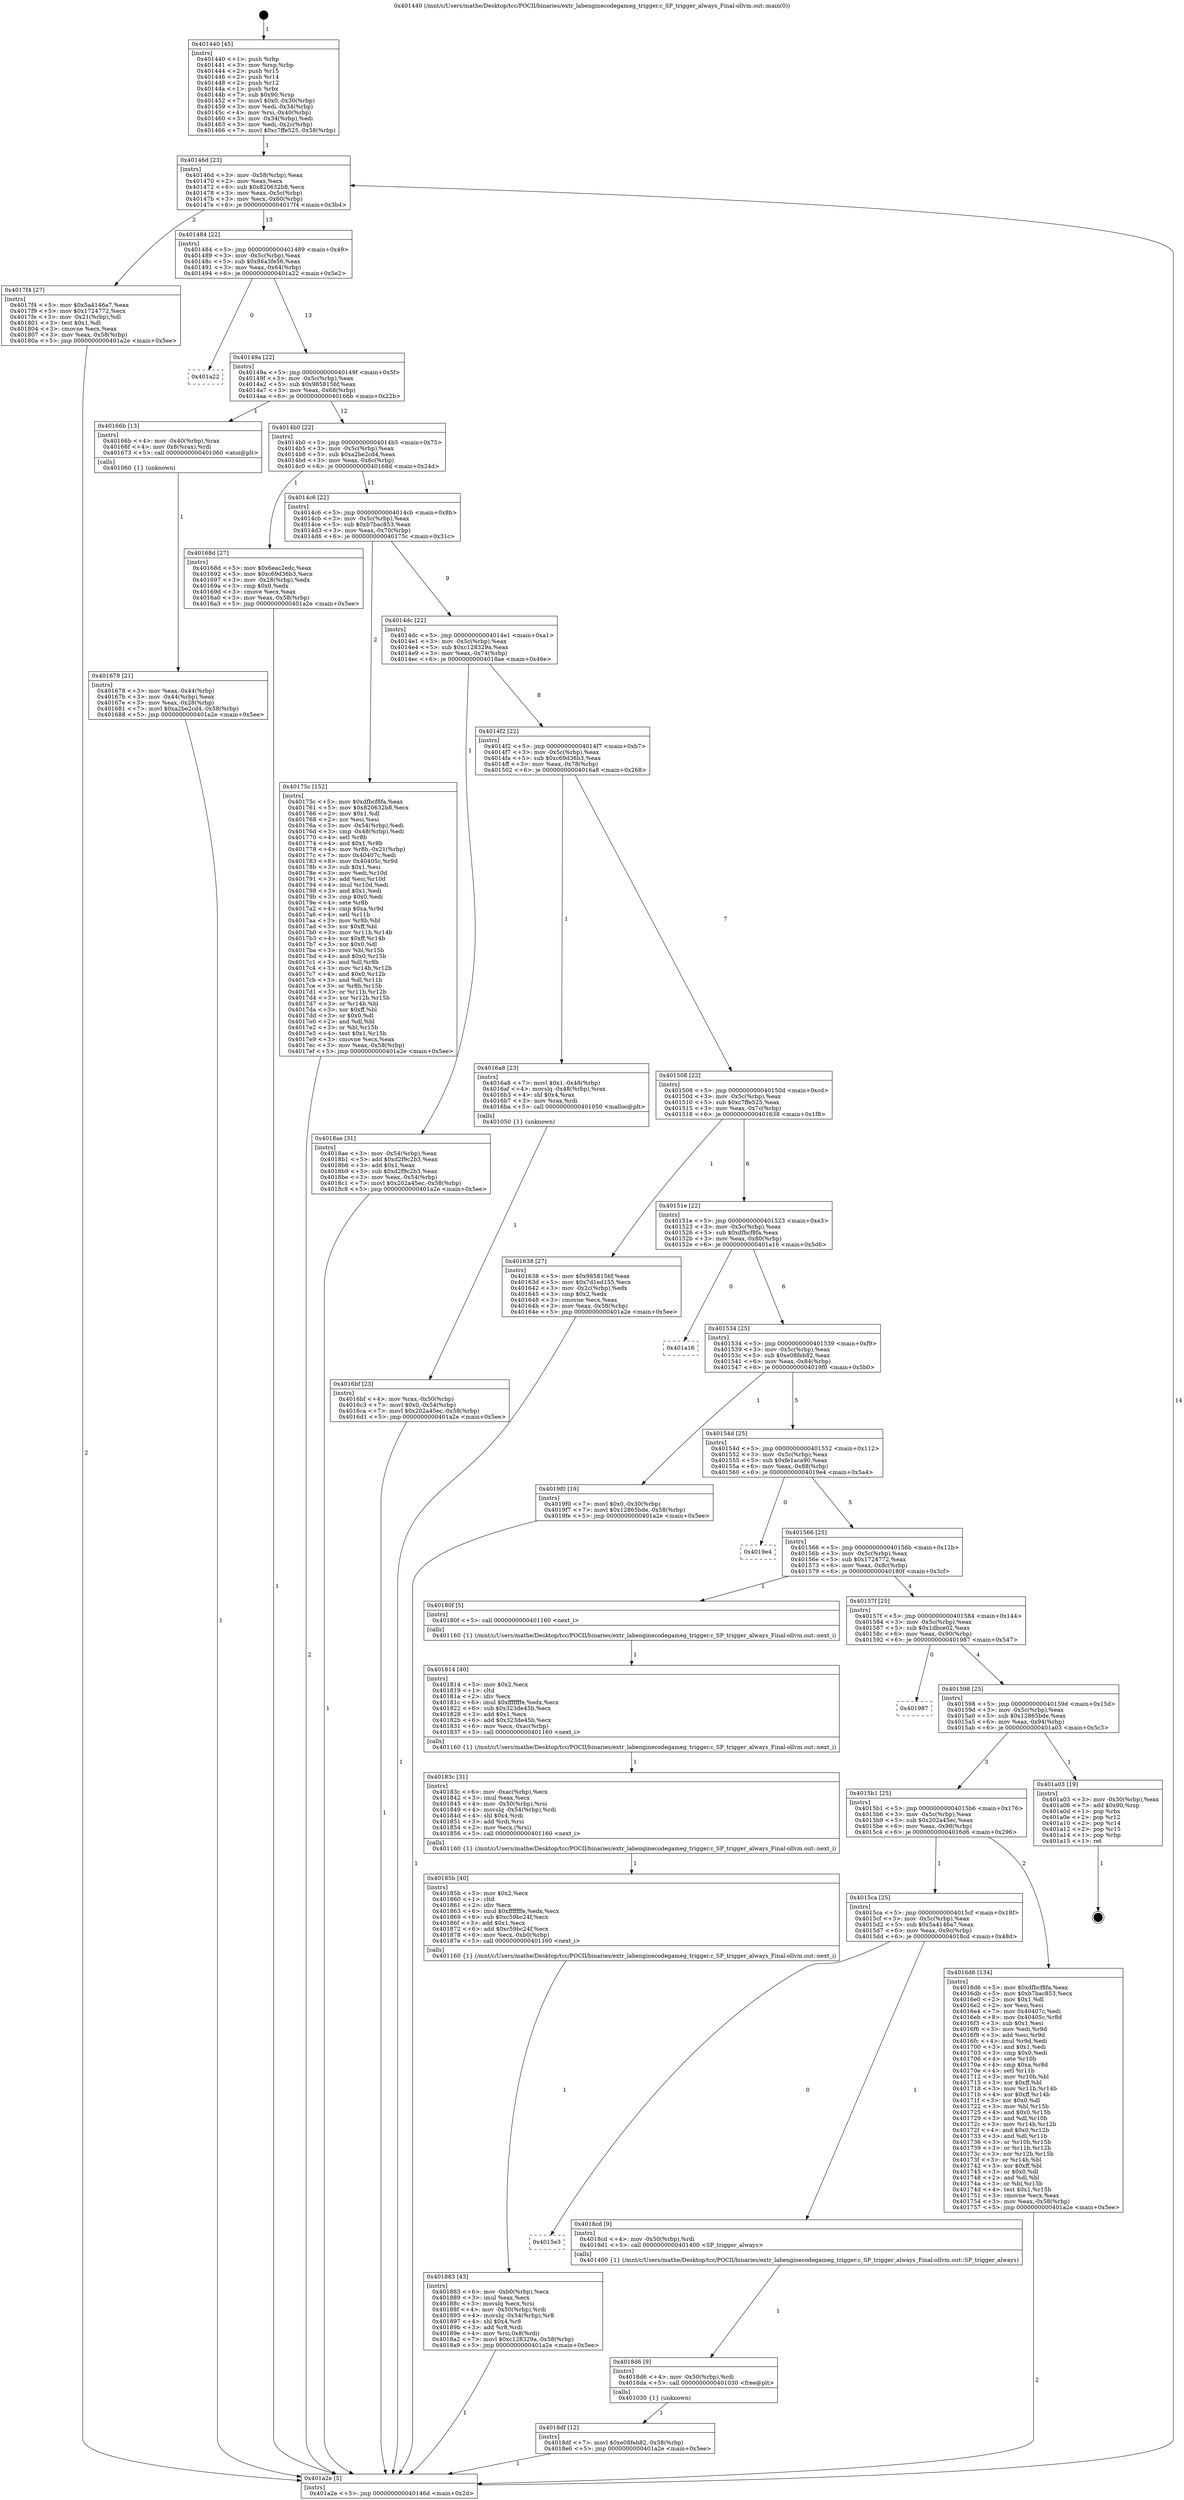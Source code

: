 digraph "0x401440" {
  label = "0x401440 (/mnt/c/Users/mathe/Desktop/tcc/POCII/binaries/extr_labenginecodegameg_trigger.c_SP_trigger_always_Final-ollvm.out::main(0))"
  labelloc = "t"
  node[shape=record]

  Entry [label="",width=0.3,height=0.3,shape=circle,fillcolor=black,style=filled]
  "0x40146d" [label="{
     0x40146d [23]\l
     | [instrs]\l
     &nbsp;&nbsp;0x40146d \<+3\>: mov -0x58(%rbp),%eax\l
     &nbsp;&nbsp;0x401470 \<+2\>: mov %eax,%ecx\l
     &nbsp;&nbsp;0x401472 \<+6\>: sub $0x820632b8,%ecx\l
     &nbsp;&nbsp;0x401478 \<+3\>: mov %eax,-0x5c(%rbp)\l
     &nbsp;&nbsp;0x40147b \<+3\>: mov %ecx,-0x60(%rbp)\l
     &nbsp;&nbsp;0x40147e \<+6\>: je 00000000004017f4 \<main+0x3b4\>\l
  }"]
  "0x4017f4" [label="{
     0x4017f4 [27]\l
     | [instrs]\l
     &nbsp;&nbsp;0x4017f4 \<+5\>: mov $0x5a4146a7,%eax\l
     &nbsp;&nbsp;0x4017f9 \<+5\>: mov $0x1724772,%ecx\l
     &nbsp;&nbsp;0x4017fe \<+3\>: mov -0x21(%rbp),%dl\l
     &nbsp;&nbsp;0x401801 \<+3\>: test $0x1,%dl\l
     &nbsp;&nbsp;0x401804 \<+3\>: cmovne %ecx,%eax\l
     &nbsp;&nbsp;0x401807 \<+3\>: mov %eax,-0x58(%rbp)\l
     &nbsp;&nbsp;0x40180a \<+5\>: jmp 0000000000401a2e \<main+0x5ee\>\l
  }"]
  "0x401484" [label="{
     0x401484 [22]\l
     | [instrs]\l
     &nbsp;&nbsp;0x401484 \<+5\>: jmp 0000000000401489 \<main+0x49\>\l
     &nbsp;&nbsp;0x401489 \<+3\>: mov -0x5c(%rbp),%eax\l
     &nbsp;&nbsp;0x40148c \<+5\>: sub $0x86a3fe56,%eax\l
     &nbsp;&nbsp;0x401491 \<+3\>: mov %eax,-0x64(%rbp)\l
     &nbsp;&nbsp;0x401494 \<+6\>: je 0000000000401a22 \<main+0x5e2\>\l
  }"]
  Exit [label="",width=0.3,height=0.3,shape=circle,fillcolor=black,style=filled,peripheries=2]
  "0x401a22" [label="{
     0x401a22\l
  }", style=dashed]
  "0x40149a" [label="{
     0x40149a [22]\l
     | [instrs]\l
     &nbsp;&nbsp;0x40149a \<+5\>: jmp 000000000040149f \<main+0x5f\>\l
     &nbsp;&nbsp;0x40149f \<+3\>: mov -0x5c(%rbp),%eax\l
     &nbsp;&nbsp;0x4014a2 \<+5\>: sub $0x9858156f,%eax\l
     &nbsp;&nbsp;0x4014a7 \<+3\>: mov %eax,-0x68(%rbp)\l
     &nbsp;&nbsp;0x4014aa \<+6\>: je 000000000040166b \<main+0x22b\>\l
  }"]
  "0x4018df" [label="{
     0x4018df [12]\l
     | [instrs]\l
     &nbsp;&nbsp;0x4018df \<+7\>: movl $0xe08feb82,-0x58(%rbp)\l
     &nbsp;&nbsp;0x4018e6 \<+5\>: jmp 0000000000401a2e \<main+0x5ee\>\l
  }"]
  "0x40166b" [label="{
     0x40166b [13]\l
     | [instrs]\l
     &nbsp;&nbsp;0x40166b \<+4\>: mov -0x40(%rbp),%rax\l
     &nbsp;&nbsp;0x40166f \<+4\>: mov 0x8(%rax),%rdi\l
     &nbsp;&nbsp;0x401673 \<+5\>: call 0000000000401060 \<atoi@plt\>\l
     | [calls]\l
     &nbsp;&nbsp;0x401060 \{1\} (unknown)\l
  }"]
  "0x4014b0" [label="{
     0x4014b0 [22]\l
     | [instrs]\l
     &nbsp;&nbsp;0x4014b0 \<+5\>: jmp 00000000004014b5 \<main+0x75\>\l
     &nbsp;&nbsp;0x4014b5 \<+3\>: mov -0x5c(%rbp),%eax\l
     &nbsp;&nbsp;0x4014b8 \<+5\>: sub $0xa2be2cd4,%eax\l
     &nbsp;&nbsp;0x4014bd \<+3\>: mov %eax,-0x6c(%rbp)\l
     &nbsp;&nbsp;0x4014c0 \<+6\>: je 000000000040168d \<main+0x24d\>\l
  }"]
  "0x4018d6" [label="{
     0x4018d6 [9]\l
     | [instrs]\l
     &nbsp;&nbsp;0x4018d6 \<+4\>: mov -0x50(%rbp),%rdi\l
     &nbsp;&nbsp;0x4018da \<+5\>: call 0000000000401030 \<free@plt\>\l
     | [calls]\l
     &nbsp;&nbsp;0x401030 \{1\} (unknown)\l
  }"]
  "0x40168d" [label="{
     0x40168d [27]\l
     | [instrs]\l
     &nbsp;&nbsp;0x40168d \<+5\>: mov $0x6eac2edc,%eax\l
     &nbsp;&nbsp;0x401692 \<+5\>: mov $0xc69d36b3,%ecx\l
     &nbsp;&nbsp;0x401697 \<+3\>: mov -0x28(%rbp),%edx\l
     &nbsp;&nbsp;0x40169a \<+3\>: cmp $0x0,%edx\l
     &nbsp;&nbsp;0x40169d \<+3\>: cmove %ecx,%eax\l
     &nbsp;&nbsp;0x4016a0 \<+3\>: mov %eax,-0x58(%rbp)\l
     &nbsp;&nbsp;0x4016a3 \<+5\>: jmp 0000000000401a2e \<main+0x5ee\>\l
  }"]
  "0x4014c6" [label="{
     0x4014c6 [22]\l
     | [instrs]\l
     &nbsp;&nbsp;0x4014c6 \<+5\>: jmp 00000000004014cb \<main+0x8b\>\l
     &nbsp;&nbsp;0x4014cb \<+3\>: mov -0x5c(%rbp),%eax\l
     &nbsp;&nbsp;0x4014ce \<+5\>: sub $0xb7bac853,%eax\l
     &nbsp;&nbsp;0x4014d3 \<+3\>: mov %eax,-0x70(%rbp)\l
     &nbsp;&nbsp;0x4014d6 \<+6\>: je 000000000040175c \<main+0x31c\>\l
  }"]
  "0x4015e3" [label="{
     0x4015e3\l
  }", style=dashed]
  "0x40175c" [label="{
     0x40175c [152]\l
     | [instrs]\l
     &nbsp;&nbsp;0x40175c \<+5\>: mov $0xdfbcf8fa,%eax\l
     &nbsp;&nbsp;0x401761 \<+5\>: mov $0x820632b8,%ecx\l
     &nbsp;&nbsp;0x401766 \<+2\>: mov $0x1,%dl\l
     &nbsp;&nbsp;0x401768 \<+2\>: xor %esi,%esi\l
     &nbsp;&nbsp;0x40176a \<+3\>: mov -0x54(%rbp),%edi\l
     &nbsp;&nbsp;0x40176d \<+3\>: cmp -0x48(%rbp),%edi\l
     &nbsp;&nbsp;0x401770 \<+4\>: setl %r8b\l
     &nbsp;&nbsp;0x401774 \<+4\>: and $0x1,%r8b\l
     &nbsp;&nbsp;0x401778 \<+4\>: mov %r8b,-0x21(%rbp)\l
     &nbsp;&nbsp;0x40177c \<+7\>: mov 0x40407c,%edi\l
     &nbsp;&nbsp;0x401783 \<+8\>: mov 0x40405c,%r9d\l
     &nbsp;&nbsp;0x40178b \<+3\>: sub $0x1,%esi\l
     &nbsp;&nbsp;0x40178e \<+3\>: mov %edi,%r10d\l
     &nbsp;&nbsp;0x401791 \<+3\>: add %esi,%r10d\l
     &nbsp;&nbsp;0x401794 \<+4\>: imul %r10d,%edi\l
     &nbsp;&nbsp;0x401798 \<+3\>: and $0x1,%edi\l
     &nbsp;&nbsp;0x40179b \<+3\>: cmp $0x0,%edi\l
     &nbsp;&nbsp;0x40179e \<+4\>: sete %r8b\l
     &nbsp;&nbsp;0x4017a2 \<+4\>: cmp $0xa,%r9d\l
     &nbsp;&nbsp;0x4017a6 \<+4\>: setl %r11b\l
     &nbsp;&nbsp;0x4017aa \<+3\>: mov %r8b,%bl\l
     &nbsp;&nbsp;0x4017ad \<+3\>: xor $0xff,%bl\l
     &nbsp;&nbsp;0x4017b0 \<+3\>: mov %r11b,%r14b\l
     &nbsp;&nbsp;0x4017b3 \<+4\>: xor $0xff,%r14b\l
     &nbsp;&nbsp;0x4017b7 \<+3\>: xor $0x0,%dl\l
     &nbsp;&nbsp;0x4017ba \<+3\>: mov %bl,%r15b\l
     &nbsp;&nbsp;0x4017bd \<+4\>: and $0x0,%r15b\l
     &nbsp;&nbsp;0x4017c1 \<+3\>: and %dl,%r8b\l
     &nbsp;&nbsp;0x4017c4 \<+3\>: mov %r14b,%r12b\l
     &nbsp;&nbsp;0x4017c7 \<+4\>: and $0x0,%r12b\l
     &nbsp;&nbsp;0x4017cb \<+3\>: and %dl,%r11b\l
     &nbsp;&nbsp;0x4017ce \<+3\>: or %r8b,%r15b\l
     &nbsp;&nbsp;0x4017d1 \<+3\>: or %r11b,%r12b\l
     &nbsp;&nbsp;0x4017d4 \<+3\>: xor %r12b,%r15b\l
     &nbsp;&nbsp;0x4017d7 \<+3\>: or %r14b,%bl\l
     &nbsp;&nbsp;0x4017da \<+3\>: xor $0xff,%bl\l
     &nbsp;&nbsp;0x4017dd \<+3\>: or $0x0,%dl\l
     &nbsp;&nbsp;0x4017e0 \<+2\>: and %dl,%bl\l
     &nbsp;&nbsp;0x4017e2 \<+3\>: or %bl,%r15b\l
     &nbsp;&nbsp;0x4017e5 \<+4\>: test $0x1,%r15b\l
     &nbsp;&nbsp;0x4017e9 \<+3\>: cmovne %ecx,%eax\l
     &nbsp;&nbsp;0x4017ec \<+3\>: mov %eax,-0x58(%rbp)\l
     &nbsp;&nbsp;0x4017ef \<+5\>: jmp 0000000000401a2e \<main+0x5ee\>\l
  }"]
  "0x4014dc" [label="{
     0x4014dc [22]\l
     | [instrs]\l
     &nbsp;&nbsp;0x4014dc \<+5\>: jmp 00000000004014e1 \<main+0xa1\>\l
     &nbsp;&nbsp;0x4014e1 \<+3\>: mov -0x5c(%rbp),%eax\l
     &nbsp;&nbsp;0x4014e4 \<+5\>: sub $0xc128329a,%eax\l
     &nbsp;&nbsp;0x4014e9 \<+3\>: mov %eax,-0x74(%rbp)\l
     &nbsp;&nbsp;0x4014ec \<+6\>: je 00000000004018ae \<main+0x46e\>\l
  }"]
  "0x4018cd" [label="{
     0x4018cd [9]\l
     | [instrs]\l
     &nbsp;&nbsp;0x4018cd \<+4\>: mov -0x50(%rbp),%rdi\l
     &nbsp;&nbsp;0x4018d1 \<+5\>: call 0000000000401400 \<SP_trigger_always\>\l
     | [calls]\l
     &nbsp;&nbsp;0x401400 \{1\} (/mnt/c/Users/mathe/Desktop/tcc/POCII/binaries/extr_labenginecodegameg_trigger.c_SP_trigger_always_Final-ollvm.out::SP_trigger_always)\l
  }"]
  "0x4018ae" [label="{
     0x4018ae [31]\l
     | [instrs]\l
     &nbsp;&nbsp;0x4018ae \<+3\>: mov -0x54(%rbp),%eax\l
     &nbsp;&nbsp;0x4018b1 \<+5\>: add $0xd2f9c2b3,%eax\l
     &nbsp;&nbsp;0x4018b6 \<+3\>: add $0x1,%eax\l
     &nbsp;&nbsp;0x4018b9 \<+5\>: sub $0xd2f9c2b3,%eax\l
     &nbsp;&nbsp;0x4018be \<+3\>: mov %eax,-0x54(%rbp)\l
     &nbsp;&nbsp;0x4018c1 \<+7\>: movl $0x202a45ec,-0x58(%rbp)\l
     &nbsp;&nbsp;0x4018c8 \<+5\>: jmp 0000000000401a2e \<main+0x5ee\>\l
  }"]
  "0x4014f2" [label="{
     0x4014f2 [22]\l
     | [instrs]\l
     &nbsp;&nbsp;0x4014f2 \<+5\>: jmp 00000000004014f7 \<main+0xb7\>\l
     &nbsp;&nbsp;0x4014f7 \<+3\>: mov -0x5c(%rbp),%eax\l
     &nbsp;&nbsp;0x4014fa \<+5\>: sub $0xc69d36b3,%eax\l
     &nbsp;&nbsp;0x4014ff \<+3\>: mov %eax,-0x78(%rbp)\l
     &nbsp;&nbsp;0x401502 \<+6\>: je 00000000004016a8 \<main+0x268\>\l
  }"]
  "0x401883" [label="{
     0x401883 [43]\l
     | [instrs]\l
     &nbsp;&nbsp;0x401883 \<+6\>: mov -0xb0(%rbp),%ecx\l
     &nbsp;&nbsp;0x401889 \<+3\>: imul %eax,%ecx\l
     &nbsp;&nbsp;0x40188c \<+3\>: movslq %ecx,%rsi\l
     &nbsp;&nbsp;0x40188f \<+4\>: mov -0x50(%rbp),%rdi\l
     &nbsp;&nbsp;0x401893 \<+4\>: movslq -0x54(%rbp),%r8\l
     &nbsp;&nbsp;0x401897 \<+4\>: shl $0x4,%r8\l
     &nbsp;&nbsp;0x40189b \<+3\>: add %r8,%rdi\l
     &nbsp;&nbsp;0x40189e \<+4\>: mov %rsi,0x8(%rdi)\l
     &nbsp;&nbsp;0x4018a2 \<+7\>: movl $0xc128329a,-0x58(%rbp)\l
     &nbsp;&nbsp;0x4018a9 \<+5\>: jmp 0000000000401a2e \<main+0x5ee\>\l
  }"]
  "0x4016a8" [label="{
     0x4016a8 [23]\l
     | [instrs]\l
     &nbsp;&nbsp;0x4016a8 \<+7\>: movl $0x1,-0x48(%rbp)\l
     &nbsp;&nbsp;0x4016af \<+4\>: movslq -0x48(%rbp),%rax\l
     &nbsp;&nbsp;0x4016b3 \<+4\>: shl $0x4,%rax\l
     &nbsp;&nbsp;0x4016b7 \<+3\>: mov %rax,%rdi\l
     &nbsp;&nbsp;0x4016ba \<+5\>: call 0000000000401050 \<malloc@plt\>\l
     | [calls]\l
     &nbsp;&nbsp;0x401050 \{1\} (unknown)\l
  }"]
  "0x401508" [label="{
     0x401508 [22]\l
     | [instrs]\l
     &nbsp;&nbsp;0x401508 \<+5\>: jmp 000000000040150d \<main+0xcd\>\l
     &nbsp;&nbsp;0x40150d \<+3\>: mov -0x5c(%rbp),%eax\l
     &nbsp;&nbsp;0x401510 \<+5\>: sub $0xc7ffe525,%eax\l
     &nbsp;&nbsp;0x401515 \<+3\>: mov %eax,-0x7c(%rbp)\l
     &nbsp;&nbsp;0x401518 \<+6\>: je 0000000000401638 \<main+0x1f8\>\l
  }"]
  "0x40185b" [label="{
     0x40185b [40]\l
     | [instrs]\l
     &nbsp;&nbsp;0x40185b \<+5\>: mov $0x2,%ecx\l
     &nbsp;&nbsp;0x401860 \<+1\>: cltd\l
     &nbsp;&nbsp;0x401861 \<+2\>: idiv %ecx\l
     &nbsp;&nbsp;0x401863 \<+6\>: imul $0xfffffffe,%edx,%ecx\l
     &nbsp;&nbsp;0x401869 \<+6\>: sub $0xc59bc24f,%ecx\l
     &nbsp;&nbsp;0x40186f \<+3\>: add $0x1,%ecx\l
     &nbsp;&nbsp;0x401872 \<+6\>: add $0xc59bc24f,%ecx\l
     &nbsp;&nbsp;0x401878 \<+6\>: mov %ecx,-0xb0(%rbp)\l
     &nbsp;&nbsp;0x40187e \<+5\>: call 0000000000401160 \<next_i\>\l
     | [calls]\l
     &nbsp;&nbsp;0x401160 \{1\} (/mnt/c/Users/mathe/Desktop/tcc/POCII/binaries/extr_labenginecodegameg_trigger.c_SP_trigger_always_Final-ollvm.out::next_i)\l
  }"]
  "0x401638" [label="{
     0x401638 [27]\l
     | [instrs]\l
     &nbsp;&nbsp;0x401638 \<+5\>: mov $0x9858156f,%eax\l
     &nbsp;&nbsp;0x40163d \<+5\>: mov $0x7d1ed155,%ecx\l
     &nbsp;&nbsp;0x401642 \<+3\>: mov -0x2c(%rbp),%edx\l
     &nbsp;&nbsp;0x401645 \<+3\>: cmp $0x2,%edx\l
     &nbsp;&nbsp;0x401648 \<+3\>: cmovne %ecx,%eax\l
     &nbsp;&nbsp;0x40164b \<+3\>: mov %eax,-0x58(%rbp)\l
     &nbsp;&nbsp;0x40164e \<+5\>: jmp 0000000000401a2e \<main+0x5ee\>\l
  }"]
  "0x40151e" [label="{
     0x40151e [22]\l
     | [instrs]\l
     &nbsp;&nbsp;0x40151e \<+5\>: jmp 0000000000401523 \<main+0xe3\>\l
     &nbsp;&nbsp;0x401523 \<+3\>: mov -0x5c(%rbp),%eax\l
     &nbsp;&nbsp;0x401526 \<+5\>: sub $0xdfbcf8fa,%eax\l
     &nbsp;&nbsp;0x40152b \<+3\>: mov %eax,-0x80(%rbp)\l
     &nbsp;&nbsp;0x40152e \<+6\>: je 0000000000401a16 \<main+0x5d6\>\l
  }"]
  "0x401a2e" [label="{
     0x401a2e [5]\l
     | [instrs]\l
     &nbsp;&nbsp;0x401a2e \<+5\>: jmp 000000000040146d \<main+0x2d\>\l
  }"]
  "0x401440" [label="{
     0x401440 [45]\l
     | [instrs]\l
     &nbsp;&nbsp;0x401440 \<+1\>: push %rbp\l
     &nbsp;&nbsp;0x401441 \<+3\>: mov %rsp,%rbp\l
     &nbsp;&nbsp;0x401444 \<+2\>: push %r15\l
     &nbsp;&nbsp;0x401446 \<+2\>: push %r14\l
     &nbsp;&nbsp;0x401448 \<+2\>: push %r12\l
     &nbsp;&nbsp;0x40144a \<+1\>: push %rbx\l
     &nbsp;&nbsp;0x40144b \<+7\>: sub $0x90,%rsp\l
     &nbsp;&nbsp;0x401452 \<+7\>: movl $0x0,-0x30(%rbp)\l
     &nbsp;&nbsp;0x401459 \<+3\>: mov %edi,-0x34(%rbp)\l
     &nbsp;&nbsp;0x40145c \<+4\>: mov %rsi,-0x40(%rbp)\l
     &nbsp;&nbsp;0x401460 \<+3\>: mov -0x34(%rbp),%edi\l
     &nbsp;&nbsp;0x401463 \<+3\>: mov %edi,-0x2c(%rbp)\l
     &nbsp;&nbsp;0x401466 \<+7\>: movl $0xc7ffe525,-0x58(%rbp)\l
  }"]
  "0x401678" [label="{
     0x401678 [21]\l
     | [instrs]\l
     &nbsp;&nbsp;0x401678 \<+3\>: mov %eax,-0x44(%rbp)\l
     &nbsp;&nbsp;0x40167b \<+3\>: mov -0x44(%rbp),%eax\l
     &nbsp;&nbsp;0x40167e \<+3\>: mov %eax,-0x28(%rbp)\l
     &nbsp;&nbsp;0x401681 \<+7\>: movl $0xa2be2cd4,-0x58(%rbp)\l
     &nbsp;&nbsp;0x401688 \<+5\>: jmp 0000000000401a2e \<main+0x5ee\>\l
  }"]
  "0x4016bf" [label="{
     0x4016bf [23]\l
     | [instrs]\l
     &nbsp;&nbsp;0x4016bf \<+4\>: mov %rax,-0x50(%rbp)\l
     &nbsp;&nbsp;0x4016c3 \<+7\>: movl $0x0,-0x54(%rbp)\l
     &nbsp;&nbsp;0x4016ca \<+7\>: movl $0x202a45ec,-0x58(%rbp)\l
     &nbsp;&nbsp;0x4016d1 \<+5\>: jmp 0000000000401a2e \<main+0x5ee\>\l
  }"]
  "0x40183c" [label="{
     0x40183c [31]\l
     | [instrs]\l
     &nbsp;&nbsp;0x40183c \<+6\>: mov -0xac(%rbp),%ecx\l
     &nbsp;&nbsp;0x401842 \<+3\>: imul %eax,%ecx\l
     &nbsp;&nbsp;0x401845 \<+4\>: mov -0x50(%rbp),%rsi\l
     &nbsp;&nbsp;0x401849 \<+4\>: movslq -0x54(%rbp),%rdi\l
     &nbsp;&nbsp;0x40184d \<+4\>: shl $0x4,%rdi\l
     &nbsp;&nbsp;0x401851 \<+3\>: add %rdi,%rsi\l
     &nbsp;&nbsp;0x401854 \<+2\>: mov %ecx,(%rsi)\l
     &nbsp;&nbsp;0x401856 \<+5\>: call 0000000000401160 \<next_i\>\l
     | [calls]\l
     &nbsp;&nbsp;0x401160 \{1\} (/mnt/c/Users/mathe/Desktop/tcc/POCII/binaries/extr_labenginecodegameg_trigger.c_SP_trigger_always_Final-ollvm.out::next_i)\l
  }"]
  "0x401a16" [label="{
     0x401a16\l
  }", style=dashed]
  "0x401534" [label="{
     0x401534 [25]\l
     | [instrs]\l
     &nbsp;&nbsp;0x401534 \<+5\>: jmp 0000000000401539 \<main+0xf9\>\l
     &nbsp;&nbsp;0x401539 \<+3\>: mov -0x5c(%rbp),%eax\l
     &nbsp;&nbsp;0x40153c \<+5\>: sub $0xe08feb82,%eax\l
     &nbsp;&nbsp;0x401541 \<+6\>: mov %eax,-0x84(%rbp)\l
     &nbsp;&nbsp;0x401547 \<+6\>: je 00000000004019f0 \<main+0x5b0\>\l
  }"]
  "0x401814" [label="{
     0x401814 [40]\l
     | [instrs]\l
     &nbsp;&nbsp;0x401814 \<+5\>: mov $0x2,%ecx\l
     &nbsp;&nbsp;0x401819 \<+1\>: cltd\l
     &nbsp;&nbsp;0x40181a \<+2\>: idiv %ecx\l
     &nbsp;&nbsp;0x40181c \<+6\>: imul $0xfffffffe,%edx,%ecx\l
     &nbsp;&nbsp;0x401822 \<+6\>: sub $0x323de45b,%ecx\l
     &nbsp;&nbsp;0x401828 \<+3\>: add $0x1,%ecx\l
     &nbsp;&nbsp;0x40182b \<+6\>: add $0x323de45b,%ecx\l
     &nbsp;&nbsp;0x401831 \<+6\>: mov %ecx,-0xac(%rbp)\l
     &nbsp;&nbsp;0x401837 \<+5\>: call 0000000000401160 \<next_i\>\l
     | [calls]\l
     &nbsp;&nbsp;0x401160 \{1\} (/mnt/c/Users/mathe/Desktop/tcc/POCII/binaries/extr_labenginecodegameg_trigger.c_SP_trigger_always_Final-ollvm.out::next_i)\l
  }"]
  "0x4019f0" [label="{
     0x4019f0 [19]\l
     | [instrs]\l
     &nbsp;&nbsp;0x4019f0 \<+7\>: movl $0x0,-0x30(%rbp)\l
     &nbsp;&nbsp;0x4019f7 \<+7\>: movl $0x12865bde,-0x58(%rbp)\l
     &nbsp;&nbsp;0x4019fe \<+5\>: jmp 0000000000401a2e \<main+0x5ee\>\l
  }"]
  "0x40154d" [label="{
     0x40154d [25]\l
     | [instrs]\l
     &nbsp;&nbsp;0x40154d \<+5\>: jmp 0000000000401552 \<main+0x112\>\l
     &nbsp;&nbsp;0x401552 \<+3\>: mov -0x5c(%rbp),%eax\l
     &nbsp;&nbsp;0x401555 \<+5\>: sub $0xfe1aca90,%eax\l
     &nbsp;&nbsp;0x40155a \<+6\>: mov %eax,-0x88(%rbp)\l
     &nbsp;&nbsp;0x401560 \<+6\>: je 00000000004019e4 \<main+0x5a4\>\l
  }"]
  "0x4015ca" [label="{
     0x4015ca [25]\l
     | [instrs]\l
     &nbsp;&nbsp;0x4015ca \<+5\>: jmp 00000000004015cf \<main+0x18f\>\l
     &nbsp;&nbsp;0x4015cf \<+3\>: mov -0x5c(%rbp),%eax\l
     &nbsp;&nbsp;0x4015d2 \<+5\>: sub $0x5a4146a7,%eax\l
     &nbsp;&nbsp;0x4015d7 \<+6\>: mov %eax,-0x9c(%rbp)\l
     &nbsp;&nbsp;0x4015dd \<+6\>: je 00000000004018cd \<main+0x48d\>\l
  }"]
  "0x4019e4" [label="{
     0x4019e4\l
  }", style=dashed]
  "0x401566" [label="{
     0x401566 [25]\l
     | [instrs]\l
     &nbsp;&nbsp;0x401566 \<+5\>: jmp 000000000040156b \<main+0x12b\>\l
     &nbsp;&nbsp;0x40156b \<+3\>: mov -0x5c(%rbp),%eax\l
     &nbsp;&nbsp;0x40156e \<+5\>: sub $0x1724772,%eax\l
     &nbsp;&nbsp;0x401573 \<+6\>: mov %eax,-0x8c(%rbp)\l
     &nbsp;&nbsp;0x401579 \<+6\>: je 000000000040180f \<main+0x3cf\>\l
  }"]
  "0x4016d6" [label="{
     0x4016d6 [134]\l
     | [instrs]\l
     &nbsp;&nbsp;0x4016d6 \<+5\>: mov $0xdfbcf8fa,%eax\l
     &nbsp;&nbsp;0x4016db \<+5\>: mov $0xb7bac853,%ecx\l
     &nbsp;&nbsp;0x4016e0 \<+2\>: mov $0x1,%dl\l
     &nbsp;&nbsp;0x4016e2 \<+2\>: xor %esi,%esi\l
     &nbsp;&nbsp;0x4016e4 \<+7\>: mov 0x40407c,%edi\l
     &nbsp;&nbsp;0x4016eb \<+8\>: mov 0x40405c,%r8d\l
     &nbsp;&nbsp;0x4016f3 \<+3\>: sub $0x1,%esi\l
     &nbsp;&nbsp;0x4016f6 \<+3\>: mov %edi,%r9d\l
     &nbsp;&nbsp;0x4016f9 \<+3\>: add %esi,%r9d\l
     &nbsp;&nbsp;0x4016fc \<+4\>: imul %r9d,%edi\l
     &nbsp;&nbsp;0x401700 \<+3\>: and $0x1,%edi\l
     &nbsp;&nbsp;0x401703 \<+3\>: cmp $0x0,%edi\l
     &nbsp;&nbsp;0x401706 \<+4\>: sete %r10b\l
     &nbsp;&nbsp;0x40170a \<+4\>: cmp $0xa,%r8d\l
     &nbsp;&nbsp;0x40170e \<+4\>: setl %r11b\l
     &nbsp;&nbsp;0x401712 \<+3\>: mov %r10b,%bl\l
     &nbsp;&nbsp;0x401715 \<+3\>: xor $0xff,%bl\l
     &nbsp;&nbsp;0x401718 \<+3\>: mov %r11b,%r14b\l
     &nbsp;&nbsp;0x40171b \<+4\>: xor $0xff,%r14b\l
     &nbsp;&nbsp;0x40171f \<+3\>: xor $0x0,%dl\l
     &nbsp;&nbsp;0x401722 \<+3\>: mov %bl,%r15b\l
     &nbsp;&nbsp;0x401725 \<+4\>: and $0x0,%r15b\l
     &nbsp;&nbsp;0x401729 \<+3\>: and %dl,%r10b\l
     &nbsp;&nbsp;0x40172c \<+3\>: mov %r14b,%r12b\l
     &nbsp;&nbsp;0x40172f \<+4\>: and $0x0,%r12b\l
     &nbsp;&nbsp;0x401733 \<+3\>: and %dl,%r11b\l
     &nbsp;&nbsp;0x401736 \<+3\>: or %r10b,%r15b\l
     &nbsp;&nbsp;0x401739 \<+3\>: or %r11b,%r12b\l
     &nbsp;&nbsp;0x40173c \<+3\>: xor %r12b,%r15b\l
     &nbsp;&nbsp;0x40173f \<+3\>: or %r14b,%bl\l
     &nbsp;&nbsp;0x401742 \<+3\>: xor $0xff,%bl\l
     &nbsp;&nbsp;0x401745 \<+3\>: or $0x0,%dl\l
     &nbsp;&nbsp;0x401748 \<+2\>: and %dl,%bl\l
     &nbsp;&nbsp;0x40174a \<+3\>: or %bl,%r15b\l
     &nbsp;&nbsp;0x40174d \<+4\>: test $0x1,%r15b\l
     &nbsp;&nbsp;0x401751 \<+3\>: cmovne %ecx,%eax\l
     &nbsp;&nbsp;0x401754 \<+3\>: mov %eax,-0x58(%rbp)\l
     &nbsp;&nbsp;0x401757 \<+5\>: jmp 0000000000401a2e \<main+0x5ee\>\l
  }"]
  "0x40180f" [label="{
     0x40180f [5]\l
     | [instrs]\l
     &nbsp;&nbsp;0x40180f \<+5\>: call 0000000000401160 \<next_i\>\l
     | [calls]\l
     &nbsp;&nbsp;0x401160 \{1\} (/mnt/c/Users/mathe/Desktop/tcc/POCII/binaries/extr_labenginecodegameg_trigger.c_SP_trigger_always_Final-ollvm.out::next_i)\l
  }"]
  "0x40157f" [label="{
     0x40157f [25]\l
     | [instrs]\l
     &nbsp;&nbsp;0x40157f \<+5\>: jmp 0000000000401584 \<main+0x144\>\l
     &nbsp;&nbsp;0x401584 \<+3\>: mov -0x5c(%rbp),%eax\l
     &nbsp;&nbsp;0x401587 \<+5\>: sub $0x1dbce02,%eax\l
     &nbsp;&nbsp;0x40158c \<+6\>: mov %eax,-0x90(%rbp)\l
     &nbsp;&nbsp;0x401592 \<+6\>: je 0000000000401987 \<main+0x547\>\l
  }"]
  "0x4015b1" [label="{
     0x4015b1 [25]\l
     | [instrs]\l
     &nbsp;&nbsp;0x4015b1 \<+5\>: jmp 00000000004015b6 \<main+0x176\>\l
     &nbsp;&nbsp;0x4015b6 \<+3\>: mov -0x5c(%rbp),%eax\l
     &nbsp;&nbsp;0x4015b9 \<+5\>: sub $0x202a45ec,%eax\l
     &nbsp;&nbsp;0x4015be \<+6\>: mov %eax,-0x98(%rbp)\l
     &nbsp;&nbsp;0x4015c4 \<+6\>: je 00000000004016d6 \<main+0x296\>\l
  }"]
  "0x401987" [label="{
     0x401987\l
  }", style=dashed]
  "0x401598" [label="{
     0x401598 [25]\l
     | [instrs]\l
     &nbsp;&nbsp;0x401598 \<+5\>: jmp 000000000040159d \<main+0x15d\>\l
     &nbsp;&nbsp;0x40159d \<+3\>: mov -0x5c(%rbp),%eax\l
     &nbsp;&nbsp;0x4015a0 \<+5\>: sub $0x12865bde,%eax\l
     &nbsp;&nbsp;0x4015a5 \<+6\>: mov %eax,-0x94(%rbp)\l
     &nbsp;&nbsp;0x4015ab \<+6\>: je 0000000000401a03 \<main+0x5c3\>\l
  }"]
  "0x401a03" [label="{
     0x401a03 [19]\l
     | [instrs]\l
     &nbsp;&nbsp;0x401a03 \<+3\>: mov -0x30(%rbp),%eax\l
     &nbsp;&nbsp;0x401a06 \<+7\>: add $0x90,%rsp\l
     &nbsp;&nbsp;0x401a0d \<+1\>: pop %rbx\l
     &nbsp;&nbsp;0x401a0e \<+2\>: pop %r12\l
     &nbsp;&nbsp;0x401a10 \<+2\>: pop %r14\l
     &nbsp;&nbsp;0x401a12 \<+2\>: pop %r15\l
     &nbsp;&nbsp;0x401a14 \<+1\>: pop %rbp\l
     &nbsp;&nbsp;0x401a15 \<+1\>: ret\l
  }"]
  Entry -> "0x401440" [label=" 1"]
  "0x40146d" -> "0x4017f4" [label=" 2"]
  "0x40146d" -> "0x401484" [label=" 13"]
  "0x401a03" -> Exit [label=" 1"]
  "0x401484" -> "0x401a22" [label=" 0"]
  "0x401484" -> "0x40149a" [label=" 13"]
  "0x4019f0" -> "0x401a2e" [label=" 1"]
  "0x40149a" -> "0x40166b" [label=" 1"]
  "0x40149a" -> "0x4014b0" [label=" 12"]
  "0x4018df" -> "0x401a2e" [label=" 1"]
  "0x4014b0" -> "0x40168d" [label=" 1"]
  "0x4014b0" -> "0x4014c6" [label=" 11"]
  "0x4018d6" -> "0x4018df" [label=" 1"]
  "0x4014c6" -> "0x40175c" [label=" 2"]
  "0x4014c6" -> "0x4014dc" [label=" 9"]
  "0x4018cd" -> "0x4018d6" [label=" 1"]
  "0x4014dc" -> "0x4018ae" [label=" 1"]
  "0x4014dc" -> "0x4014f2" [label=" 8"]
  "0x4015ca" -> "0x4015e3" [label=" 0"]
  "0x4014f2" -> "0x4016a8" [label=" 1"]
  "0x4014f2" -> "0x401508" [label=" 7"]
  "0x4015ca" -> "0x4018cd" [label=" 1"]
  "0x401508" -> "0x401638" [label=" 1"]
  "0x401508" -> "0x40151e" [label=" 6"]
  "0x401638" -> "0x401a2e" [label=" 1"]
  "0x401440" -> "0x40146d" [label=" 1"]
  "0x401a2e" -> "0x40146d" [label=" 14"]
  "0x40166b" -> "0x401678" [label=" 1"]
  "0x401678" -> "0x401a2e" [label=" 1"]
  "0x40168d" -> "0x401a2e" [label=" 1"]
  "0x4016a8" -> "0x4016bf" [label=" 1"]
  "0x4016bf" -> "0x401a2e" [label=" 1"]
  "0x4018ae" -> "0x401a2e" [label=" 1"]
  "0x40151e" -> "0x401a16" [label=" 0"]
  "0x40151e" -> "0x401534" [label=" 6"]
  "0x401883" -> "0x401a2e" [label=" 1"]
  "0x401534" -> "0x4019f0" [label=" 1"]
  "0x401534" -> "0x40154d" [label=" 5"]
  "0x40185b" -> "0x401883" [label=" 1"]
  "0x40154d" -> "0x4019e4" [label=" 0"]
  "0x40154d" -> "0x401566" [label=" 5"]
  "0x40183c" -> "0x40185b" [label=" 1"]
  "0x401566" -> "0x40180f" [label=" 1"]
  "0x401566" -> "0x40157f" [label=" 4"]
  "0x401814" -> "0x40183c" [label=" 1"]
  "0x40157f" -> "0x401987" [label=" 0"]
  "0x40157f" -> "0x401598" [label=" 4"]
  "0x4017f4" -> "0x401a2e" [label=" 2"]
  "0x401598" -> "0x401a03" [label=" 1"]
  "0x401598" -> "0x4015b1" [label=" 3"]
  "0x40180f" -> "0x401814" [label=" 1"]
  "0x4015b1" -> "0x4016d6" [label=" 2"]
  "0x4015b1" -> "0x4015ca" [label=" 1"]
  "0x4016d6" -> "0x401a2e" [label=" 2"]
  "0x40175c" -> "0x401a2e" [label=" 2"]
}
